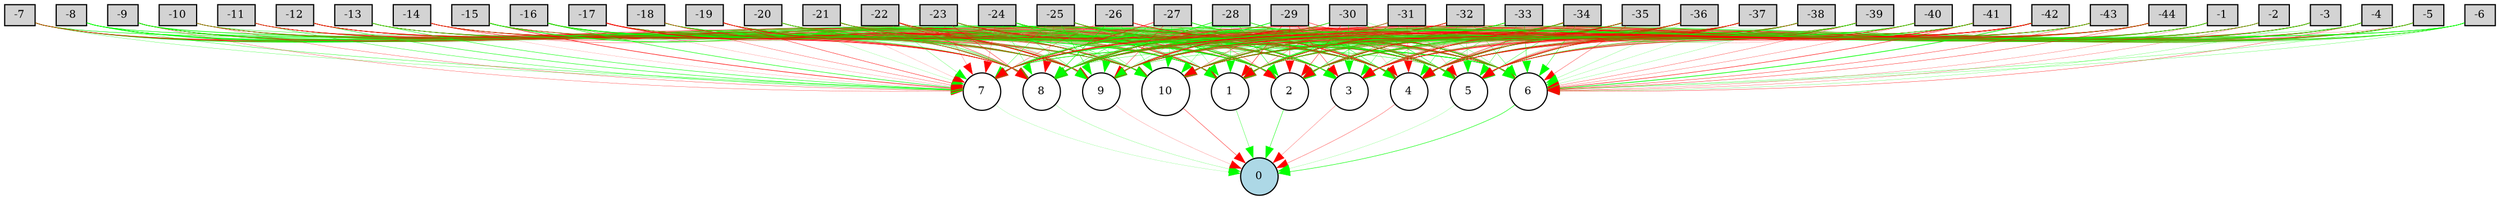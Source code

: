 digraph {
	node [fontsize=9 height=0.2 shape=circle width=0.2]
	-1 [fillcolor=lightgray shape=box style=filled]
	-2 [fillcolor=lightgray shape=box style=filled]
	-3 [fillcolor=lightgray shape=box style=filled]
	-4 [fillcolor=lightgray shape=box style=filled]
	-5 [fillcolor=lightgray shape=box style=filled]
	-6 [fillcolor=lightgray shape=box style=filled]
	-7 [fillcolor=lightgray shape=box style=filled]
	-8 [fillcolor=lightgray shape=box style=filled]
	-9 [fillcolor=lightgray shape=box style=filled]
	-10 [fillcolor=lightgray shape=box style=filled]
	-11 [fillcolor=lightgray shape=box style=filled]
	-12 [fillcolor=lightgray shape=box style=filled]
	-13 [fillcolor=lightgray shape=box style=filled]
	-14 [fillcolor=lightgray shape=box style=filled]
	-15 [fillcolor=lightgray shape=box style=filled]
	-16 [fillcolor=lightgray shape=box style=filled]
	-17 [fillcolor=lightgray shape=box style=filled]
	-18 [fillcolor=lightgray shape=box style=filled]
	-19 [fillcolor=lightgray shape=box style=filled]
	-20 [fillcolor=lightgray shape=box style=filled]
	-21 [fillcolor=lightgray shape=box style=filled]
	-22 [fillcolor=lightgray shape=box style=filled]
	-23 [fillcolor=lightgray shape=box style=filled]
	-24 [fillcolor=lightgray shape=box style=filled]
	-25 [fillcolor=lightgray shape=box style=filled]
	-26 [fillcolor=lightgray shape=box style=filled]
	-27 [fillcolor=lightgray shape=box style=filled]
	-28 [fillcolor=lightgray shape=box style=filled]
	-29 [fillcolor=lightgray shape=box style=filled]
	-30 [fillcolor=lightgray shape=box style=filled]
	-31 [fillcolor=lightgray shape=box style=filled]
	-32 [fillcolor=lightgray shape=box style=filled]
	-33 [fillcolor=lightgray shape=box style=filled]
	-34 [fillcolor=lightgray shape=box style=filled]
	-35 [fillcolor=lightgray shape=box style=filled]
	-36 [fillcolor=lightgray shape=box style=filled]
	-37 [fillcolor=lightgray shape=box style=filled]
	-38 [fillcolor=lightgray shape=box style=filled]
	-39 [fillcolor=lightgray shape=box style=filled]
	-40 [fillcolor=lightgray shape=box style=filled]
	-41 [fillcolor=lightgray shape=box style=filled]
	-42 [fillcolor=lightgray shape=box style=filled]
	-43 [fillcolor=lightgray shape=box style=filled]
	-44 [fillcolor=lightgray shape=box style=filled]
	0 [fillcolor=lightblue style=filled]
	1 [fillcolor=white style=filled]
	2 [fillcolor=white style=filled]
	3 [fillcolor=white style=filled]
	4 [fillcolor=white style=filled]
	5 [fillcolor=white style=filled]
	6 [fillcolor=white style=filled]
	7 [fillcolor=white style=filled]
	8 [fillcolor=white style=filled]
	9 [fillcolor=white style=filled]
	10 [fillcolor=white style=filled]
	-1 -> 1 [color=red penwidth=0.1866062501929508 style=solid]
	-1 -> 2 [color=green penwidth=0.2514819810942963 style=solid]
	-1 -> 3 [color=red penwidth=0.12739355718737794 style=solid]
	-1 -> 4 [color=red penwidth=0.3649044814760045 style=solid]
	-1 -> 5 [color=green penwidth=0.14110387618352133 style=solid]
	-1 -> 6 [color=red penwidth=0.17003279171181584 style=solid]
	-1 -> 7 [color=green penwidth=0.5277413479144941 style=solid]
	-1 -> 8 [color=red penwidth=0.2882409736308168 style=solid]
	-1 -> 9 [color=green penwidth=0.24865357138461897 style=solid]
	-1 -> 10 [color=green penwidth=0.12397794071308924 style=solid]
	-2 -> 1 [color=red penwidth=0.12784683533457208 style=solid]
	-2 -> 2 [color=green penwidth=0.1523736169716323 style=solid]
	-2 -> 3 [color=red penwidth=0.2808071558842149 style=solid]
	-2 -> 4 [color=green penwidth=0.15018524318284515 style=solid]
	-2 -> 5 [color=green penwidth=0.17877088916856143 style=solid]
	-2 -> 6 [color=red penwidth=0.1795632415455965 style=solid]
	-2 -> 7 [color=red penwidth=0.15484158970801598 style=solid]
	-2 -> 8 [color=green penwidth=0.39084592883270886 style=solid]
	-2 -> 9 [color=green penwidth=0.3304484194290931 style=solid]
	-2 -> 10 [color=red penwidth=0.2158060640670043 style=solid]
	-3 -> 1 [color=green penwidth=0.25989873832836907 style=solid]
	-3 -> 2 [color=red penwidth=0.18241112410748223 style=solid]
	-3 -> 3 [color=red penwidth=0.12272179398120275 style=solid]
	-3 -> 4 [color=red penwidth=0.5898025344089207 style=solid]
	-3 -> 5 [color=red penwidth=0.11414001434531953 style=solid]
	-3 -> 6 [color=green penwidth=0.1653134335336467 style=solid]
	-3 -> 7 [color=red penwidth=0.25504213615503757 style=solid]
	-3 -> 8 [color=red penwidth=0.2731354594235179 style=solid]
	-3 -> 9 [color=green penwidth=0.22773207560595385 style=solid]
	-3 -> 10 [color=green penwidth=0.3912440063868916 style=solid]
	-4 -> 1 [color=green penwidth=0.20007291532572852 style=solid]
	-4 -> 2 [color=green penwidth=0.6109535549592268 style=solid]
	-4 -> 3 [color=green penwidth=0.25680997587869225 style=solid]
	-4 -> 4 [color=green penwidth=0.15868282972953407 style=solid]
	-4 -> 5 [color=red penwidth=0.23299126561484182 style=solid]
	-4 -> 6 [color=red penwidth=0.24916457874284956 style=solid]
	-4 -> 7 [color=green penwidth=0.20111987279600646 style=solid]
	-4 -> 8 [color=red penwidth=0.27674582437600126 style=solid]
	-4 -> 9 [color=green penwidth=0.18034161656248213 style=solid]
	-4 -> 10 [color=green penwidth=0.23728661278248328 style=solid]
	-5 -> 1 [color=red penwidth=0.2635765659394401 style=solid]
	-5 -> 2 [color=red penwidth=0.14988381558497346 style=solid]
	-5 -> 3 [color=green penwidth=0.12569172902615958 style=solid]
	-5 -> 4 [color=red penwidth=0.3259922511384118 style=solid]
	-5 -> 5 [color=red penwidth=0.16639874255417542 style=solid]
	-5 -> 6 [color=green penwidth=0.20291655277854342 style=solid]
	-5 -> 7 [color=red penwidth=0.13490832087778112 style=solid]
	-5 -> 8 [color=red penwidth=0.5350582147544725 style=solid]
	-5 -> 9 [color=green penwidth=0.3494829929938418 style=solid]
	-5 -> 10 [color=green penwidth=0.2637758314996573 style=solid]
	-6 -> 1 [color=green penwidth=0.226639541365575 style=solid]
	-6 -> 2 [color=green penwidth=0.2890509512886146 style=solid]
	-6 -> 3 [color=red penwidth=0.21227354897962974 style=solid]
	-6 -> 4 [color=green penwidth=0.17651375054961393 style=solid]
	-6 -> 5 [color=green penwidth=0.3223907349770826 style=solid]
	-6 -> 6 [color=green penwidth=0.1856335358476957 style=solid]
	-6 -> 7 [color=green penwidth=0.5016315765440886 style=solid]
	-6 -> 8 [color=green penwidth=0.2626013812008916 style=solid]
	-6 -> 9 [color=green penwidth=0.2719827997350407 style=solid]
	-6 -> 10 [color=green penwidth=0.17535193209626304 style=solid]
	-7 -> 1 [color=red penwidth=0.30371489467873003 style=solid]
	-7 -> 2 [color=red penwidth=0.48205940668615865 style=solid]
	-7 -> 3 [color=green penwidth=0.2856610242677894 style=solid]
	-7 -> 4 [color=green penwidth=0.5166305194548968 style=solid]
	-7 -> 5 [color=green penwidth=0.17410688521026466 style=solid]
	-7 -> 6 [color=green penwidth=0.3492418078228964 style=solid]
	-7 -> 7 [color=green penwidth=0.19241767308172825 style=solid]
	-7 -> 8 [color=green penwidth=0.16079014379730244 style=solid]
	-7 -> 9 [color=red penwidth=0.3866170149590664 style=solid]
	-7 -> 10 [color=red penwidth=0.14057720446894614 style=solid]
	-8 -> 1 [color=green penwidth=0.1347345310821766 style=solid]
	-8 -> 2 [color=green penwidth=0.1490193645322025 style=solid]
	-8 -> 3 [color=red penwidth=0.17513896103957105 style=solid]
	-8 -> 4 [color=green penwidth=0.524571107827714 style=solid]
	-8 -> 5 [color=green penwidth=0.1923987780248581 style=solid]
	-8 -> 6 [color=green penwidth=0.41141691455367924 style=solid]
	-8 -> 7 [color=green penwidth=0.2822476806357375 style=solid]
	-8 -> 8 [color=green penwidth=0.2459270463815484 style=solid]
	-8 -> 9 [color=green penwidth=0.26088305234730114 style=solid]
	-8 -> 10 [color=green penwidth=0.3885074220670355 style=solid]
	-9 -> 1 [color=red penwidth=0.15835131119563584 style=solid]
	-9 -> 2 [color=green penwidth=0.2623302318624047 style=solid]
	-9 -> 3 [color=red penwidth=0.36726985024349434 style=solid]
	-9 -> 4 [color=red penwidth=0.3490571062670958 style=solid]
	-9 -> 5 [color=green penwidth=0.22063927450304183 style=solid]
	-9 -> 6 [color=green penwidth=0.5919023388826724 style=solid]
	-9 -> 7 [color=red penwidth=0.19941382793323473 style=solid]
	-9 -> 8 [color=green penwidth=0.24963255137173296 style=solid]
	-9 -> 9 [color=green penwidth=0.3847847400369361 style=solid]
	-9 -> 10 [color=green penwidth=0.11177128337944629 style=solid]
	-10 -> 1 [color=green penwidth=0.11667974206852046 style=solid]
	-10 -> 2 [color=red penwidth=0.17140455776950936 style=solid]
	-10 -> 3 [color=green penwidth=0.2660007074553513 style=solid]
	-10 -> 4 [color=red penwidth=0.2819053808499964 style=solid]
	-10 -> 5 [color=green penwidth=0.32928270682538296 style=solid]
	-10 -> 6 [color=green penwidth=0.27812264742765425 style=solid]
	-10 -> 7 [color=red penwidth=0.21595322486188429 style=solid]
	-10 -> 8 [color=red penwidth=0.33729704617434353 style=solid]
	-10 -> 9 [color=green penwidth=0.28505494219972566 style=solid]
	-10 -> 10 [color=red penwidth=0.16408134988086914 style=solid]
	-11 -> 1 [color=red penwidth=0.16210403900752815 style=solid]
	-11 -> 2 [color=red penwidth=0.10869847203024348 style=solid]
	-11 -> 3 [color=green penwidth=0.1747480890448319 style=solid]
	-11 -> 4 [color=green penwidth=0.14102219006786615 style=solid]
	-11 -> 5 [color=green penwidth=0.25427732506752476 style=solid]
	-11 -> 6 [color=red penwidth=0.3228588096985219 style=solid]
	-11 -> 7 [color=green penwidth=0.2988178629603272 style=solid]
	-11 -> 8 [color=red penwidth=0.23966254360648329 style=solid]
	-11 -> 9 [color=red penwidth=0.33371072056344864 style=solid]
	-11 -> 10 [color=red penwidth=0.2092839188310301 style=solid]
	-12 -> 1 [color=green penwidth=0.3138223771042571 style=solid]
	-12 -> 2 [color=green penwidth=0.29886263276543046 style=solid]
	-12 -> 3 [color=green penwidth=0.12591874277230508 style=solid]
	-12 -> 4 [color=green penwidth=0.20418726464202733 style=solid]
	-12 -> 5 [color=red penwidth=0.16109624586125715 style=solid]
	-12 -> 6 [color=green penwidth=0.14023780208389497 style=solid]
	-12 -> 7 [color=green penwidth=0.38931657298597944 style=solid]
	-12 -> 8 [color=red penwidth=0.4769483297803415 style=solid]
	-12 -> 9 [color=red penwidth=0.36834646772644875 style=solid]
	-12 -> 10 [color=red penwidth=0.3269452466450604 style=solid]
	-13 -> 1 [color=green penwidth=0.1568538356952679 style=solid]
	-13 -> 2 [color=green penwidth=0.34630825032637647 style=solid]
	-13 -> 3 [color=red penwidth=0.20099262867158119 style=solid]
	-13 -> 4 [color=red penwidth=0.1284789055525898 style=solid]
	-13 -> 5 [color=green penwidth=0.35623233417629263 style=solid]
	-13 -> 6 [color=red penwidth=0.23962116963135385 style=solid]
	-13 -> 7 [color=green penwidth=0.3720958102264069 style=solid]
	-13 -> 8 [color=red penwidth=0.2775800133517812 style=solid]
	-13 -> 9 [color=green penwidth=0.13765401020731202 style=solid]
	-13 -> 10 [color=green penwidth=0.25859966740278084 style=solid]
	-14 -> 1 [color=red penwidth=0.28652435561087586 style=solid]
	-14 -> 2 [color=red penwidth=0.14893089305737606 style=solid]
	-14 -> 3 [color=red penwidth=0.24641414441711057 style=solid]
	-14 -> 4 [color=red penwidth=0.41315354344914923 style=solid]
	-14 -> 5 [color=green penwidth=0.11175343373523434 style=solid]
	-14 -> 6 [color=red penwidth=0.4204431381295475 style=solid]
	-14 -> 7 [color=red penwidth=0.10171045313310727 style=solid]
	-14 -> 8 [color=red penwidth=0.3127904230962196 style=solid]
	-14 -> 9 [color=green penwidth=0.12490342855028871 style=solid]
	-14 -> 10 [color=red penwidth=0.2318580825175328 style=solid]
	-15 -> 1 [color=green penwidth=0.23103118586279986 style=solid]
	-15 -> 2 [color=red penwidth=0.19895356801902486 style=solid]
	-15 -> 3 [color=green penwidth=0.17477149013110832 style=solid]
	-15 -> 4 [color=red penwidth=0.10854861030835788 style=solid]
	-15 -> 5 [color=green penwidth=0.20170245889248006 style=solid]
	-15 -> 6 [color=red penwidth=0.3409318691017611 style=solid]
	-15 -> 7 [color=red penwidth=0.4641329310456628 style=solid]
	-15 -> 8 [color=green penwidth=0.1892203418295637 style=solid]
	-15 -> 9 [color=red penwidth=0.10938811062436278 style=solid]
	-15 -> 10 [color=green penwidth=0.6411457794089599 style=solid]
	-16 -> 1 [color=green penwidth=0.5674080520582135 style=solid]
	-16 -> 2 [color=green penwidth=0.6981436159269416 style=solid]
	-16 -> 3 [color=green penwidth=0.2027680924347039 style=solid]
	-16 -> 4 [color=green penwidth=0.20736344653640496 style=solid]
	-16 -> 5 [color=green penwidth=0.14085362343825228 style=solid]
	-16 -> 6 [color=green penwidth=0.16486623944998394 style=solid]
	-16 -> 7 [color=green penwidth=0.42771733444214777 style=solid]
	-16 -> 8 [color=green penwidth=0.13328898676310796 style=solid]
	-16 -> 9 [color=green penwidth=0.18951103333981892 style=solid]
	-16 -> 10 [color=red penwidth=0.13295235253724738 style=solid]
	-17 -> 1 [color=green penwidth=0.20416442945709606 style=solid]
	-17 -> 2 [color=green penwidth=0.19084881442857202 style=solid]
	-17 -> 3 [color=red penwidth=0.2475884760603125 style=solid]
	-17 -> 4 [color=green penwidth=0.1411759411675929 style=solid]
	-17 -> 5 [color=green penwidth=0.3368468562572634 style=solid]
	-17 -> 6 [color=red penwidth=0.152356887171107 style=solid]
	-17 -> 7 [color=red penwidth=0.11456331122305348 style=solid]
	-17 -> 8 [color=green penwidth=0.15002040925989973 style=solid]
	-17 -> 9 [color=red penwidth=0.7633818993132039 style=solid]
	-17 -> 10 [color=red penwidth=0.15134840050013681 style=solid]
	-18 -> 1 [color=red penwidth=0.1490308106630024 style=solid]
	-18 -> 2 [color=red penwidth=0.3216378849252291 style=solid]
	-18 -> 3 [color=green penwidth=0.20025551288201848 style=solid]
	-18 -> 4 [color=red penwidth=0.1931467067307694 style=solid]
	-18 -> 5 [color=green penwidth=0.3847506673748926 style=solid]
	-18 -> 6 [color=green penwidth=0.2973678456884316 style=solid]
	-18 -> 7 [color=red penwidth=0.213626309971291 style=solid]
	-18 -> 8 [color=red penwidth=0.22746020225814184 style=solid]
	-18 -> 9 [color=green penwidth=0.12340078850174596 style=solid]
	-18 -> 10 [color=red penwidth=0.10724432972826485 style=solid]
	-19 -> 1 [color=green penwidth=0.292623420234689 style=solid]
	-19 -> 2 [color=green penwidth=0.19235356844228896 style=solid]
	-19 -> 3 [color=green penwidth=0.14249018057007176 style=solid]
	-19 -> 4 [color=green penwidth=0.21540032616179744 style=solid]
	-19 -> 5 [color=red penwidth=0.14799229024722665 style=solid]
	-19 -> 6 [color=green penwidth=0.13940451542342847 style=solid]
	-19 -> 7 [color=red penwidth=0.32766590077691365 style=solid]
	-19 -> 8 [color=red penwidth=0.19375239443374254 style=solid]
	-19 -> 9 [color=red penwidth=0.3440876027588809 style=solid]
	-19 -> 10 [color=red penwidth=0.28974495657445687 style=solid]
	-20 -> 1 [color=red penwidth=0.218587867988571 style=solid]
	-20 -> 2 [color=red penwidth=0.2072020608379052 style=solid]
	-20 -> 3 [color=green penwidth=0.15381141777797008 style=solid]
	-20 -> 4 [color=green penwidth=0.34068361324606633 style=solid]
	-20 -> 5 [color=red penwidth=0.25215494075793066 style=solid]
	-20 -> 6 [color=green penwidth=0.1511960328303547 style=solid]
	-20 -> 7 [color=green penwidth=0.11860554541539126 style=solid]
	-20 -> 8 [color=green penwidth=0.21383960195232043 style=solid]
	-20 -> 9 [color=red penwidth=0.22695355766785863 style=solid]
	-20 -> 10 [color=green penwidth=0.2856448378752242 style=solid]
	-21 -> 1 [color=red penwidth=0.18742428966508928 style=solid]
	-21 -> 2 [color=red penwidth=0.16023663440649988 style=solid]
	-21 -> 3 [color=red penwidth=0.14273084729335905 style=solid]
	-21 -> 4 [color=green penwidth=0.1959540328965167 style=solid]
	-21 -> 5 [color=green penwidth=0.3928226897286121 style=solid]
	-21 -> 6 [color=red penwidth=0.2648226036291812 style=solid]
	-21 -> 7 [color=red penwidth=0.10846256301706707 style=solid]
	-21 -> 8 [color=green penwidth=0.3438160649615215 style=solid]
	-21 -> 9 [color=green penwidth=0.21282416518591346 style=solid]
	-21 -> 10 [color=red penwidth=0.16706393276993226 style=solid]
	-22 -> 1 [color=red penwidth=0.14709165700939397 style=solid]
	-22 -> 2 [color=green penwidth=0.42750239703456716 style=solid]
	-22 -> 3 [color=green penwidth=0.10410155298056217 style=solid]
	-22 -> 4 [color=red penwidth=0.3145047464708478 style=solid]
	-22 -> 5 [color=green penwidth=0.37418165557612093 style=solid]
	-22 -> 6 [color=red penwidth=0.22914135063870886 style=solid]
	-22 -> 7 [color=green penwidth=0.17822080426566816 style=solid]
	-22 -> 8 [color=red penwidth=0.3080579714111785 style=solid]
	-22 -> 9 [color=red penwidth=0.3314647464540743 style=solid]
	-22 -> 10 [color=red penwidth=0.17628356467091427 style=solid]
	-23 -> 1 [color=red penwidth=0.13828784363892865 style=solid]
	-23 -> 2 [color=green penwidth=0.29604811319204116 style=solid]
	-23 -> 3 [color=red penwidth=0.3802047663815584 style=solid]
	-23 -> 4 [color=red penwidth=0.32625591233530493 style=solid]
	-23 -> 5 [color=red penwidth=0.11293263023770887 style=solid]
	-23 -> 6 [color=red penwidth=0.10040242437471576 style=solid]
	-23 -> 7 [color=red penwidth=0.16061040731134335 style=solid]
	-23 -> 8 [color=red penwidth=0.30790481590161 style=solid]
	-23 -> 9 [color=green penwidth=0.12698825747762016 style=solid]
	-23 -> 10 [color=green penwidth=0.27718118714493256 style=solid]
	-24 -> 1 [color=green penwidth=0.18409516227957967 style=solid]
	-24 -> 2 [color=green penwidth=0.1718565953494378 style=solid]
	-24 -> 3 [color=green penwidth=0.39943624048271353 style=solid]
	-24 -> 4 [color=red penwidth=0.15216324126070924 style=solid]
	-24 -> 5 [color=red penwidth=0.23287114340304602 style=solid]
	-24 -> 6 [color=green penwidth=0.40307918294988765 style=solid]
	-24 -> 7 [color=red penwidth=0.1642730804650382 style=solid]
	-24 -> 8 [color=green penwidth=0.197458714038507 style=solid]
	-24 -> 9 [color=green penwidth=0.25122507797828775 style=solid]
	-24 -> 10 [color=green penwidth=0.33901419752569584 style=solid]
	-25 -> 1 [color=red penwidth=0.2555090822895615 style=solid]
	-25 -> 2 [color=green penwidth=0.46900865261648594 style=solid]
	-25 -> 3 [color=green penwidth=0.4169208496740664 style=solid]
	-25 -> 4 [color=red penwidth=0.2097050241545002 style=solid]
	-25 -> 5 [color=green penwidth=0.3351279711631672 style=solid]
	-25 -> 6 [color=red penwidth=0.16828786518995373 style=solid]
	-25 -> 7 [color=green penwidth=0.246129131341928 style=solid]
	-25 -> 8 [color=red penwidth=0.14238873149698628 style=solid]
	-25 -> 9 [color=green penwidth=0.3697044512993338 style=solid]
	-25 -> 10 [color=green penwidth=0.19497361637186916 style=solid]
	-26 -> 1 [color=green penwidth=0.2242616913665767 style=solid]
	-26 -> 2 [color=red penwidth=0.1261753674054826 style=solid]
	-26 -> 3 [color=green penwidth=0.15322909423071723 style=solid]
	-26 -> 4 [color=red penwidth=0.2027563886608842 style=solid]
	-26 -> 5 [color=red penwidth=0.18535202667793654 style=solid]
	-26 -> 6 [color=red penwidth=0.4199880981676286 style=solid]
	-26 -> 7 [color=red penwidth=0.2348846106122672 style=solid]
	-26 -> 8 [color=green penwidth=0.4227359316613919 style=solid]
	-26 -> 9 [color=green penwidth=0.14967141328717531 style=solid]
	-26 -> 10 [color=green penwidth=0.25171266118176705 style=solid]
	-27 -> 1 [color=green penwidth=0.1610289565634497 style=solid]
	-27 -> 2 [color=red penwidth=0.236475650488186 style=solid]
	-27 -> 3 [color=green penwidth=0.13781333748427393 style=solid]
	-27 -> 4 [color=green penwidth=0.43841639965172763 style=solid]
	-27 -> 5 [color=red penwidth=0.10786058664385549 style=solid]
	-27 -> 6 [color=green penwidth=0.29347494519790984 style=solid]
	-27 -> 7 [color=red penwidth=0.42333138584814256 style=solid]
	-27 -> 8 [color=green penwidth=0.31543396405206137 style=solid]
	-27 -> 9 [color=red penwidth=0.2753500529749294 style=solid]
	-27 -> 10 [color=green penwidth=0.22494349419922366 style=solid]
	-28 -> 1 [color=green penwidth=0.26035090857368715 style=solid]
	-28 -> 2 [color=green penwidth=0.3545494981627616 style=solid]
	-28 -> 3 [color=green penwidth=0.1196429880064593 style=solid]
	-28 -> 4 [color=red penwidth=0.22801265450078398 style=solid]
	-28 -> 5 [color=green penwidth=0.30058216598166676 style=solid]
	-28 -> 6 [color=green penwidth=0.31164608036450336 style=solid]
	-28 -> 7 [color=green penwidth=0.1399559149203104 style=solid]
	-28 -> 8 [color=green penwidth=0.4802775494285535 style=solid]
	-28 -> 9 [color=green penwidth=0.1729044648090594 style=solid]
	-28 -> 10 [color=green penwidth=0.19499548381203358 style=solid]
	-29 -> 1 [color=red penwidth=0.3743470982339103 style=solid]
	-29 -> 2 [color=red penwidth=0.33084994225410125 style=solid]
	-29 -> 3 [color=red penwidth=0.3169885582240171 style=solid]
	-29 -> 4 [color=green penwidth=0.355608789277264 style=solid]
	-29 -> 5 [color=red penwidth=0.21315974091108417 style=solid]
	-29 -> 6 [color=red penwidth=0.23978320213524737 style=solid]
	-29 -> 7 [color=green penwidth=0.18649291629265363 style=solid]
	-29 -> 8 [color=green penwidth=0.521894867565728 style=solid]
	-29 -> 9 [color=green penwidth=0.1886335533570178 style=solid]
	-29 -> 10 [color=red penwidth=0.23954561740171232 style=solid]
	-30 -> 1 [color=red penwidth=0.21533946828335007 style=solid]
	-30 -> 2 [color=red penwidth=0.331084455195649 style=solid]
	-30 -> 3 [color=green penwidth=0.38829131452584 style=solid]
	-30 -> 4 [color=red penwidth=0.11159143452316575 style=solid]
	-30 -> 5 [color=green penwidth=0.4129045519444119 style=solid]
	-30 -> 6 [color=green penwidth=0.15746079549479247 style=solid]
	-30 -> 7 [color=green penwidth=0.3338690194998682 style=solid]
	-30 -> 8 [color=red penwidth=0.23777938304502308 style=solid]
	-30 -> 9 [color=green penwidth=0.1882622052313161 style=solid]
	-30 -> 10 [color=green penwidth=0.28949053997868834 style=solid]
	-31 -> 1 [color=green penwidth=0.41408868006904664 style=solid]
	-31 -> 2 [color=green penwidth=0.3741293775565302 style=solid]
	-31 -> 3 [color=green penwidth=0.22459865992483513 style=solid]
	-31 -> 4 [color=red penwidth=0.19179105384450212 style=solid]
	-31 -> 5 [color=red penwidth=0.14577612077038396 style=solid]
	-31 -> 6 [color=green penwidth=0.21998957513377718 style=solid]
	-31 -> 7 [color=red penwidth=0.1634130947046501 style=solid]
	-31 -> 8 [color=green penwidth=0.10234657321996 style=solid]
	-31 -> 9 [color=red penwidth=0.20994896464148416 style=solid]
	-31 -> 10 [color=red penwidth=0.10234434664462738 style=solid]
	-32 -> 1 [color=green penwidth=0.2928163046664912 style=solid]
	-32 -> 2 [color=green penwidth=0.2752110029027239 style=solid]
	-32 -> 3 [color=green penwidth=0.24109903510851843 style=solid]
	-32 -> 4 [color=green penwidth=0.2634573593763493 style=solid]
	-32 -> 5 [color=green penwidth=0.17587506450959575 style=solid]
	-32 -> 6 [color=green penwidth=0.25563719799715157 style=solid]
	-32 -> 7 [color=red penwidth=0.22187710943351227 style=solid]
	-32 -> 8 [color=red penwidth=0.31020695201788406 style=solid]
	-32 -> 9 [color=red penwidth=0.380055173080337 style=solid]
	-32 -> 10 [color=red penwidth=0.18100885708566544 style=solid]
	-33 -> 1 [color=green penwidth=0.2723366704571622 style=solid]
	-33 -> 2 [color=red penwidth=0.12539522758136007 style=solid]
	-33 -> 3 [color=green penwidth=0.13916789540123053 style=solid]
	-33 -> 4 [color=green penwidth=0.26604577922724837 style=solid]
	-33 -> 5 [color=green penwidth=0.24174290538359863 style=solid]
	-33 -> 6 [color=green penwidth=0.3092366135612195 style=solid]
	-33 -> 7 [color=green penwidth=0.27462211957198757 style=solid]
	-33 -> 8 [color=red penwidth=0.22782479862908434 style=solid]
	-33 -> 9 [color=green penwidth=0.18109598965701335 style=solid]
	-33 -> 10 [color=green penwidth=0.4462303729931324 style=solid]
	-34 -> 1 [color=green penwidth=0.29198806338457794 style=solid]
	-34 -> 2 [color=green penwidth=0.1825833707924598 style=solid]
	-34 -> 3 [color=red penwidth=0.18328924649184647 style=solid]
	-34 -> 4 [color=red penwidth=0.37190244594422883 style=solid]
	-34 -> 5 [color=green penwidth=0.2691693630138771 style=solid]
	-34 -> 6 [color=green penwidth=0.29984144371493837 style=solid]
	-34 -> 7 [color=green penwidth=0.19893134608816265 style=solid]
	-34 -> 8 [color=green penwidth=0.6385184833203901 style=solid]
	-34 -> 9 [color=red penwidth=0.1378793000353787 style=solid]
	-34 -> 10 [color=red penwidth=0.10362558670860997 style=solid]
	-35 -> 1 [color=green penwidth=0.10381167750091971 style=solid]
	-35 -> 2 [color=red penwidth=0.48235638998634756 style=solid]
	-35 -> 3 [color=red penwidth=0.4315525467160074 style=solid]
	-35 -> 4 [color=green penwidth=0.14461950232684023 style=solid]
	-35 -> 5 [color=green penwidth=0.10413372112117214 style=solid]
	-35 -> 6 [color=red penwidth=0.23814479228233504 style=solid]
	-35 -> 7 [color=green penwidth=0.33960859629281576 style=solid]
	-35 -> 8 [color=green penwidth=0.49835402472959855 style=solid]
	-35 -> 9 [color=red penwidth=0.1756969777143555 style=solid]
	-35 -> 10 [color=red penwidth=0.30785488118107196 style=solid]
	-36 -> 1 [color=red penwidth=0.505201116772263 style=solid]
	-36 -> 2 [color=green penwidth=0.18939671223170612 style=solid]
	-36 -> 3 [color=green penwidth=0.260061821316361 style=solid]
	-36 -> 4 [color=red penwidth=0.6098060752444523 style=solid]
	-36 -> 5 [color=red penwidth=0.2058153024792783 style=solid]
	-36 -> 6 [color=green penwidth=0.1506906357161653 style=solid]
	-36 -> 7 [color=green penwidth=0.2505395429681925 style=solid]
	-36 -> 8 [color=red penwidth=0.3164332188064059 style=solid]
	-36 -> 9 [color=red penwidth=0.494309504052046 style=solid]
	-36 -> 10 [color=green penwidth=0.156063705704114 style=solid]
	-37 -> 1 [color=red penwidth=0.42707931082125683 style=solid]
	-37 -> 2 [color=red penwidth=0.36705042585301173 style=solid]
	-37 -> 3 [color=green penwidth=0.15263780052419085 style=solid]
	-37 -> 4 [color=red penwidth=0.14117741301975703 style=solid]
	-37 -> 5 [color=red penwidth=0.4515033626634255 style=solid]
	-37 -> 6 [color=green penwidth=0.12964950828139965 style=solid]
	-37 -> 7 [color=green penwidth=0.1969685838955204 style=solid]
	-37 -> 8 [color=red penwidth=0.206629060023366 style=solid]
	-37 -> 9 [color=red penwidth=0.31411434814770406 style=solid]
	-37 -> 10 [color=red penwidth=0.22083236990705835 style=solid]
	-38 -> 1 [color=green penwidth=0.36025523322652664 style=solid]
	-38 -> 2 [color=green penwidth=0.32424820246580444 style=solid]
	-38 -> 3 [color=red penwidth=0.11411926037744294 style=solid]
	-38 -> 4 [color=green penwidth=0.25866050354365544 style=solid]
	-38 -> 5 [color=green penwidth=0.102729188282776 style=solid]
	-38 -> 6 [color=green penwidth=0.14219625187946655 style=solid]
	-38 -> 7 [color=green penwidth=0.4392626437741316 style=solid]
	-38 -> 8 [color=green penwidth=0.27866077509808096 style=solid]
	-38 -> 9 [color=red penwidth=0.2680227076039395 style=solid]
	-38 -> 10 [color=red penwidth=0.1900889023289858 style=solid]
	-39 -> 1 [color=red penwidth=0.3136868545014916 style=solid]
	-39 -> 2 [color=green penwidth=0.3779874456960597 style=solid]
	-39 -> 3 [color=red penwidth=0.21130120003332298 style=solid]
	-39 -> 4 [color=green penwidth=0.4960505263570961 style=solid]
	-39 -> 5 [color=red penwidth=0.3391677559480789 style=solid]
	-39 -> 6 [color=red penwidth=0.21556970278576465 style=solid]
	-39 -> 7 [color=green penwidth=0.1867273898090862 style=solid]
	-39 -> 8 [color=red penwidth=0.28234212069028397 style=solid]
	-39 -> 9 [color=green penwidth=0.22812897810350702 style=solid]
	-39 -> 10 [color=green penwidth=0.3554707475948825 style=solid]
	-40 -> 1 [color=red penwidth=0.1264710827187638 style=solid]
	-40 -> 2 [color=red penwidth=0.37916369180124554 style=solid]
	-40 -> 3 [color=red penwidth=0.19814712236242954 style=solid]
	-40 -> 4 [color=green penwidth=0.26875729073724075 style=solid]
	-40 -> 5 [color=red penwidth=0.18074267745637726 style=solid]
	-40 -> 6 [color=red penwidth=0.1892633747032928 style=solid]
	-40 -> 7 [color=green penwidth=0.16569755520986656 style=solid]
	-40 -> 8 [color=green penwidth=0.4814264808085791 style=solid]
	-40 -> 9 [color=green penwidth=0.22807298832423623 style=solid]
	-40 -> 10 [color=red penwidth=0.11346354143188703 style=solid]
	-41 -> 1 [color=red penwidth=0.14183095791832673 style=solid]
	-41 -> 2 [color=red penwidth=0.1850071315380425 style=solid]
	-41 -> 3 [color=red penwidth=0.40164761821519 style=solid]
	-41 -> 4 [color=red penwidth=0.4276067806669469 style=solid]
	-41 -> 5 [color=red penwidth=0.31082487107728396 style=solid]
	-41 -> 6 [color=red penwidth=0.3936496964664544 style=solid]
	-41 -> 7 [color=red penwidth=0.24995669982484203 style=solid]
	-41 -> 8 [color=red penwidth=0.26098267927861707 style=solid]
	-41 -> 9 [color=red penwidth=0.1605873024798306 style=solid]
	-41 -> 10 [color=green penwidth=0.48565474421938637 style=solid]
	-42 -> 1 [color=green penwidth=0.42338952895741855 style=solid]
	-42 -> 2 [color=green penwidth=0.10356113496132312 style=solid]
	-42 -> 3 [color=red penwidth=0.2564213445964437 style=solid]
	-42 -> 4 [color=green penwidth=0.10547523023066574 style=solid]
	-42 -> 5 [color=red penwidth=0.12573894515558667 style=solid]
	-42 -> 6 [color=green penwidth=0.5802834146918671 style=solid]
	-42 -> 7 [color=red penwidth=0.28457193908616985 style=solid]
	-42 -> 8 [color=red penwidth=0.5469399094307121 style=solid]
	-42 -> 9 [color=red penwidth=0.5068704253896819 style=solid]
	-42 -> 10 [color=red penwidth=0.2257016492869092 style=solid]
	-43 -> 1 [color=green penwidth=0.12693484540032327 style=solid]
	-43 -> 2 [color=green penwidth=0.250445107522157 style=solid]
	-43 -> 3 [color=red penwidth=0.15552632997245686 style=solid]
	-43 -> 4 [color=red penwidth=0.14780284374555513 style=solid]
	-43 -> 5 [color=green penwidth=0.1542755915247105 style=solid]
	-43 -> 6 [color=red penwidth=0.28216680967589963 style=solid]
	-43 -> 7 [color=red penwidth=0.20516053711111593 style=solid]
	-43 -> 8 [color=red penwidth=0.4932321322591625 style=solid]
	-43 -> 9 [color=red penwidth=0.1981026001660972 style=solid]
	-43 -> 10 [color=green penwidth=0.4147886083349972 style=solid]
	-44 -> 1 [color=red penwidth=0.1450462932518181 style=solid]
	-44 -> 2 [color=red penwidth=0.14081058357011658 style=solid]
	-44 -> 3 [color=red penwidth=0.3810427824907032 style=solid]
	-44 -> 4 [color=red penwidth=0.24654245910688463 style=solid]
	-44 -> 5 [color=red penwidth=0.5113733308783401 style=solid]
	-44 -> 6 [color=red penwidth=0.2728298627226673 style=solid]
	-44 -> 7 [color=red penwidth=0.28629478881016374 style=solid]
	-44 -> 8 [color=green penwidth=0.5337274340028403 style=solid]
	-44 -> 9 [color=green penwidth=0.2145005557157769 style=solid]
	-44 -> 10 [color=red penwidth=0.4472219893678193 style=solid]
	1 -> 0 [color=green penwidth=0.25246635302326914 style=solid]
	2 -> 0 [color=green penwidth=0.3498257384129651 style=solid]
	3 -> 0 [color=red penwidth=0.17572449152595748 style=solid]
	4 -> 0 [color=red penwidth=0.22204313484983876 style=solid]
	5 -> 0 [color=green penwidth=0.1242687295582963 style=solid]
	6 -> 0 [color=green penwidth=0.41228952704913635 style=solid]
	7 -> 0 [color=green penwidth=0.11000781415522705 style=solid]
	8 -> 0 [color=green penwidth=0.1418714966312618 style=solid]
	9 -> 0 [color=red penwidth=0.12742132422815264 style=solid]
	10 -> 0 [color=red penwidth=0.2979737855338672 style=solid]
}
